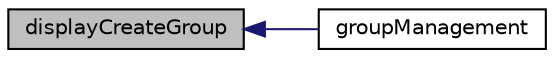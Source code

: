 digraph "displayCreateGroup"
{
  edge [fontname="Helvetica",fontsize="10",labelfontname="Helvetica",labelfontsize="10"];
  node [fontname="Helvetica",fontsize="10",shape=record];
  rankdir="LR";
  Node1 [label="displayCreateGroup",height=0.2,width=0.4,color="black", fillcolor="grey75", style="filled", fontcolor="black"];
  Node1 -> Node2 [dir="back",color="midnightblue",fontsize="10",style="solid",fontname="Helvetica"];
  Node2 [label="groupManagement",height=0.2,width=0.4,color="black", fillcolor="white", style="filled",URL="$management_library_8php.html#a9cfc4c4d18e3f6771e5cc6b08922d185"];
}
